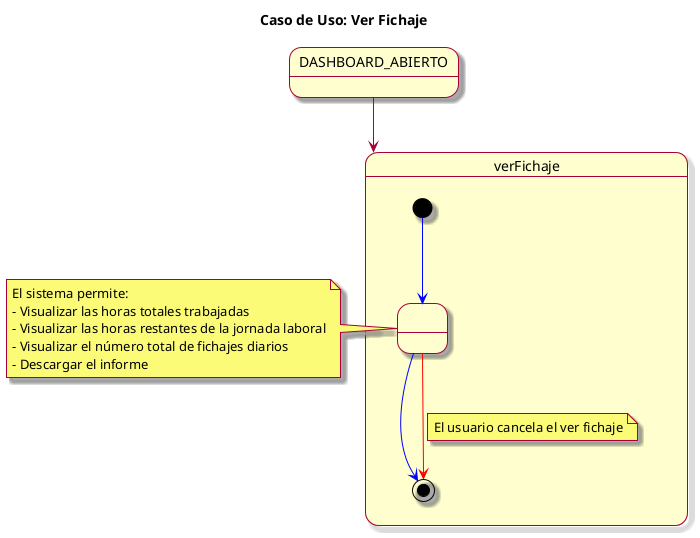 @startuml

skin rose
title Caso de Uso: Ver Fichaje
state DASHBOARD_ABIERTO

DASHBOARD_ABIERTO --> verFichaje

state verFichaje {
[*] -[#blue]-> mostrarFichaje
state " " as mostrarFichaje
mostrarFichaje -[#blue]-> [*]

mostrarFichaje -[#red]-> [*]
note on link: El usuario cancela el ver fichaje
}

note left of mostrarFichaje
    El sistema permite:
    - Visualizar las horas totales trabajadas
    - Visualizar las horas restantes de la jornada laboral
    - Visualizar el número total de fichajes diarios
    - Descargar el informe
end note

@enduml
